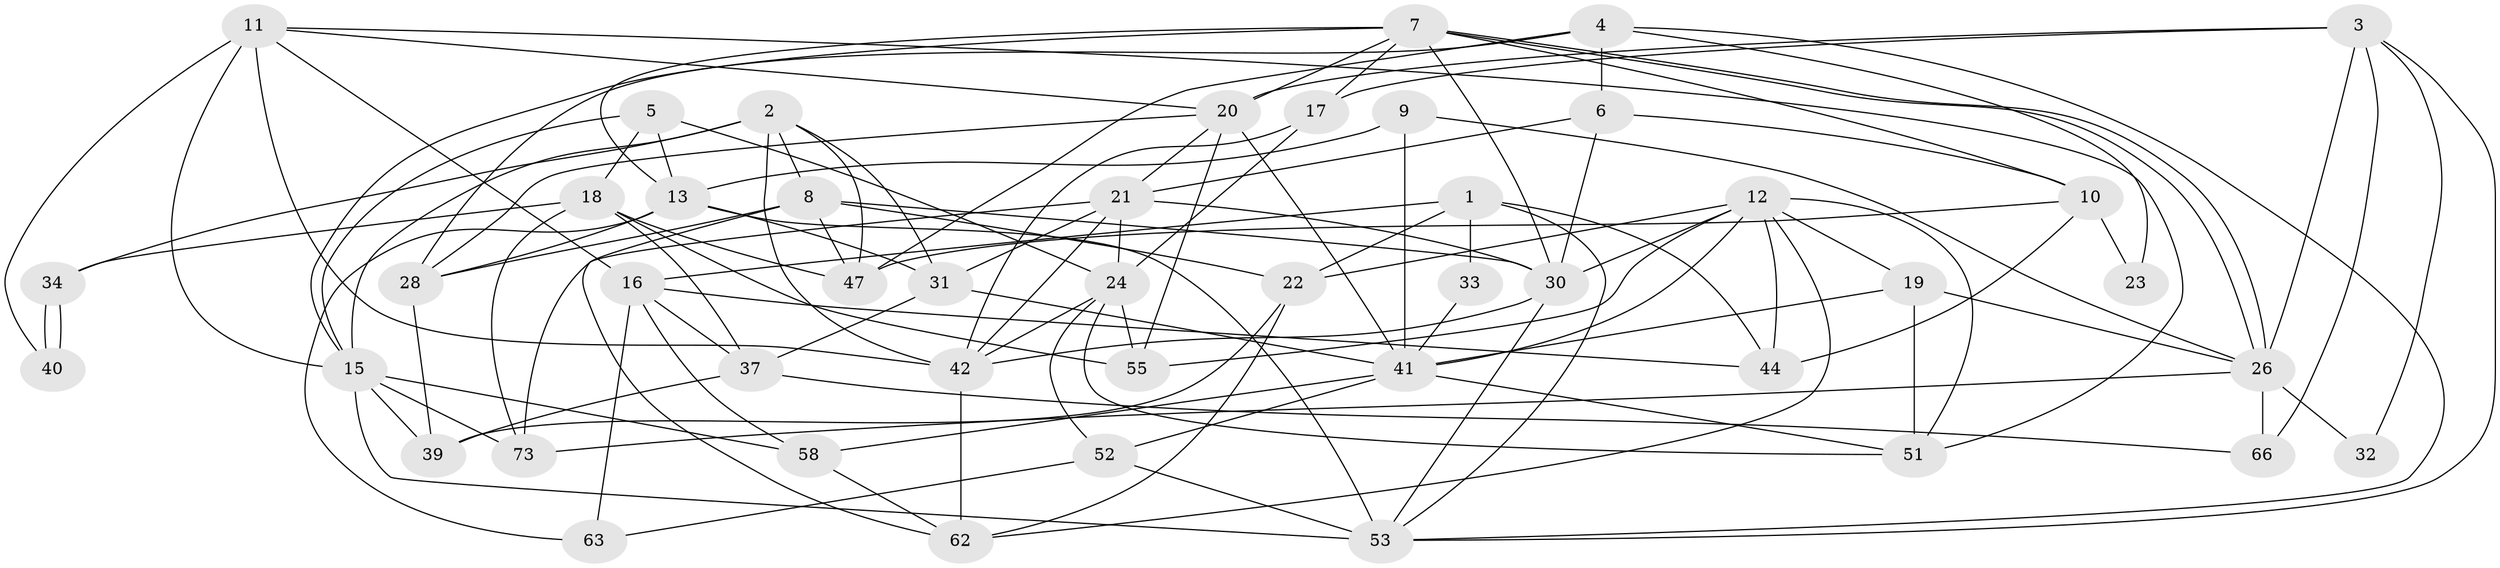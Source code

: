 // Generated by graph-tools (version 1.1) at 2025/24/03/03/25 07:24:02]
// undirected, 46 vertices, 119 edges
graph export_dot {
graph [start="1"]
  node [color=gray90,style=filled];
  1 [super="+78"];
  2 [super="+49"];
  3 [super="+48"];
  4 [super="+14"];
  5 [super="+25"];
  6;
  7 [super="+72"];
  8 [super="+38"];
  9;
  10 [super="+56"];
  11 [super="+35"];
  12 [super="+57"];
  13 [super="+68"];
  15 [super="+43"];
  16 [super="+29"];
  17 [super="+27"];
  18 [super="+60"];
  19 [super="+54"];
  20 [super="+50"];
  21 [super="+46"];
  22 [super="+61"];
  23;
  24 [super="+45"];
  26 [super="+76"];
  28 [super="+36"];
  30 [super="+69"];
  31 [super="+67"];
  32;
  33;
  34 [super="+65"];
  37 [super="+71"];
  39;
  40;
  41 [super="+59"];
  42 [super="+75"];
  44;
  47;
  51 [super="+64"];
  52 [super="+74"];
  53 [super="+77"];
  55;
  58;
  62 [super="+70"];
  63;
  66;
  73;
  1 -- 44;
  1 -- 22;
  1 -- 33;
  1 -- 16;
  1 -- 53;
  2 -- 47;
  2 -- 34;
  2 -- 8;
  2 -- 31;
  2 -- 15;
  2 -- 42;
  3 -- 17;
  3 -- 32;
  3 -- 66;
  3 -- 20;
  3 -- 53;
  3 -- 26;
  4 -- 6 [weight=2];
  4 -- 28;
  4 -- 23;
  4 -- 47;
  4 -- 53;
  5 -- 13;
  5 -- 15;
  5 -- 18;
  5 -- 24;
  6 -- 30;
  6 -- 10;
  6 -- 21;
  7 -- 26;
  7 -- 26;
  7 -- 17;
  7 -- 15;
  7 -- 10;
  7 -- 20;
  7 -- 13;
  7 -- 30;
  8 -- 47;
  8 -- 62;
  8 -- 22;
  8 -- 30;
  8 -- 28;
  9 -- 41;
  9 -- 13;
  9 -- 26;
  10 -- 47;
  10 -- 23;
  10 -- 44;
  11 -- 15;
  11 -- 40;
  11 -- 20;
  11 -- 51;
  11 -- 16;
  11 -- 42 [weight=2];
  12 -- 19;
  12 -- 30;
  12 -- 55;
  12 -- 41;
  12 -- 44;
  12 -- 22;
  12 -- 51;
  12 -- 62;
  13 -- 53 [weight=2];
  13 -- 63;
  13 -- 31;
  13 -- 28;
  15 -- 73;
  15 -- 58;
  15 -- 39;
  15 -- 53;
  16 -- 63;
  16 -- 37;
  16 -- 58;
  16 -- 44;
  17 -- 24;
  17 -- 42;
  18 -- 55;
  18 -- 37;
  18 -- 73;
  18 -- 47;
  18 -- 34;
  19 -- 41;
  19 -- 26;
  19 -- 51;
  20 -- 21;
  20 -- 41;
  20 -- 55;
  20 -- 28;
  21 -- 24;
  21 -- 42;
  21 -- 73;
  21 -- 31;
  21 -- 30;
  22 -- 39;
  22 -- 62;
  24 -- 51 [weight=2];
  24 -- 55;
  24 -- 52;
  24 -- 42;
  26 -- 66;
  26 -- 73;
  26 -- 32;
  28 -- 39;
  30 -- 42;
  30 -- 53;
  31 -- 41;
  31 -- 37;
  33 -- 41;
  34 -- 40;
  34 -- 40;
  37 -- 39;
  37 -- 66;
  41 -- 51;
  41 -- 52;
  41 -- 58;
  42 -- 62;
  52 -- 63;
  52 -- 53;
  58 -- 62;
}
